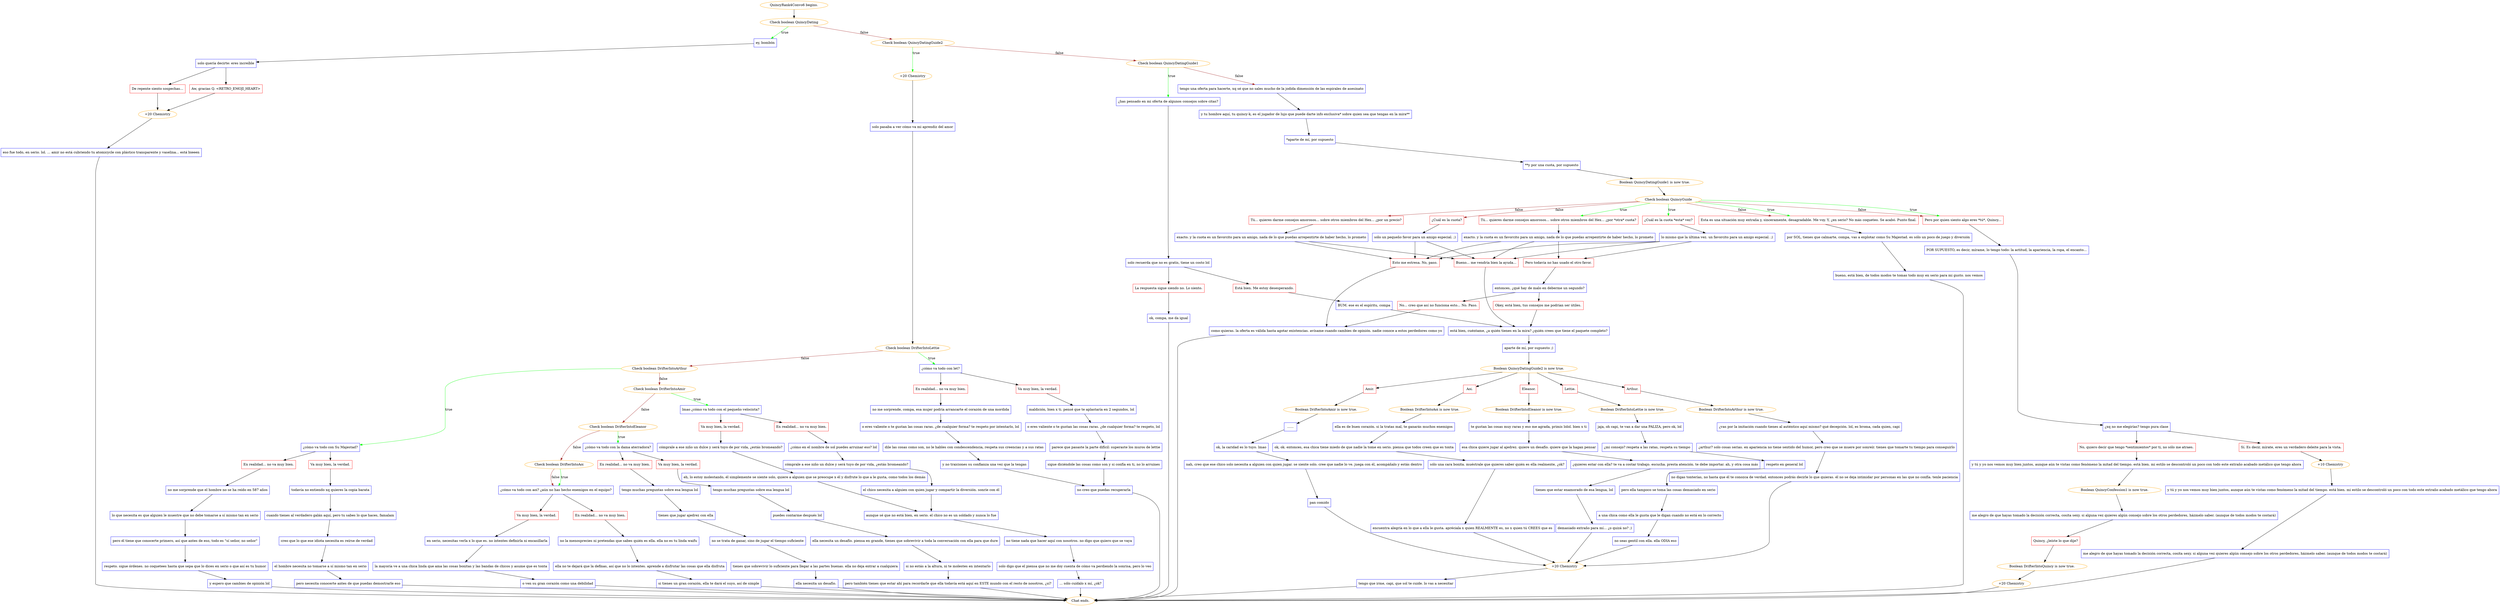 digraph {
	"QuincyRank4Convo6 begins." [color=orange];
		"QuincyRank4Convo6 begins." -> j3584470309;
	j3584470309 [label="Check boolean QuincyDating",color=orange];
		j3584470309 -> j240889375 [label=true,color=green];
		j3584470309 -> j3491569830 [label=false,color=brown];
	j240889375 [label="ey, bombón",shape=box,color=blue];
		j240889375 -> j4240336124;
	j3491569830 [label="Check boolean QuincyDatingGuide2",color=orange];
		j3491569830 -> j2843476151 [label=true,color=green];
		j3491569830 -> j2786259275 [label=false,color=brown];
	j4240336124 [label="solo quería decirte: eres increíble",shape=box,color=blue];
		j4240336124 -> j1145670887;
		j4240336124 -> j1909486162;
	j2843476151 [label="+20 Chemistry",color=orange];
		j2843476151 -> j463427404;
	j2786259275 [label="Check boolean QuincyDatingGuide1",color=orange];
		j2786259275 -> j3463452155 [label=true,color=green];
		j2786259275 -> j2580317695 [label=false,color=brown];
	j1145670887 [label="De repente siento sospechas...",shape=box,color=red];
		j1145670887 -> j2417412302;
	j1909486162 [label="Aw, gracias Q. <RETRO_EMOJI_HEART>",shape=box,color=red];
		j1909486162 -> j2417412302;
	j463427404 [label="solo pasaba a ver cómo va mi aprendiz del amor",shape=box,color=blue];
		j463427404 -> j827990467;
	j3463452155 [label="¿has pensado en mi oferta de algunos consejos sobre citas?",shape=box,color=blue];
		j3463452155 -> j565886118;
	j2580317695 [label="tengo una oferta para hacerte, xq sé que no sales mucho de la jodida dimensión de las espirales de asesinato",shape=box,color=blue];
		j2580317695 -> j1812573418;
	j2417412302 [label="+20 Chemistry",color=orange];
		j2417412302 -> j3217185476;
	j827990467 [label="Check boolean DrifterIntoLettie",color=orange];
		j827990467 -> j2370158223 [label=true,color=green];
		j827990467 -> j3407252241 [label=false,color=brown];
	j565886118 [label="solo recuerda que no es gratis, tiene un costo lol",shape=box,color=blue];
		j565886118 -> j2346973911;
		j565886118 -> j3680600187;
	j1812573418 [label="y tu hombre aquí, tu quincy-k, es el jugador de lujo que puede darte info exclusiva* sobre quien sea que tengas en la mira**",shape=box,color=blue];
		j1812573418 -> j2830290839;
	j3217185476 [label="eso fue todo, en serio. lol. ... amir no está cubriendo tu atomicycle con plástico transparente y vaselina... está bieeen",shape=box,color=blue];
		j3217185476 -> "Chat ends.";
	j2370158223 [label="¿cómo va todo con let?",shape=box,color=blue];
		j2370158223 -> j2882085934;
		j2370158223 -> j3579989291;
	j3407252241 [label="Check boolean DrifterIntoArthur",color=orange];
		j3407252241 -> j4261429952 [label=true,color=green];
		j3407252241 -> j3827004038 [label=false,color=brown];
	j2346973911 [label="La respuesta sigue siendo no. Lo siento.",shape=box,color=red];
		j2346973911 -> j2183826350;
	j3680600187 [label="Está bien. Me estoy desesperando.",shape=box,color=red];
		j3680600187 -> j2461506673;
	j2830290839 [label="*aparte de mí, por supuesto",shape=box,color=blue];
		j2830290839 -> j612712198;
	"Chat ends." [color=orange];
	j2882085934 [label="Va muy bien, la verdad.",shape=box,color=red];
		j2882085934 -> j1478497660;
	j3579989291 [label="En realidad... no va muy bien.",shape=box,color=red];
		j3579989291 -> j2240812148;
	j4261429952 [label="¿cómo va todo con Su Majestad?",shape=box,color=blue];
		j4261429952 -> j2303283999;
		j4261429952 -> j1835479237;
	j3827004038 [label="Check boolean DrifterIntoAmir",color=orange];
		j3827004038 -> j1599221559 [label=true,color=green];
		j3827004038 -> j973123829 [label=false,color=brown];
	j2183826350 [label="ok, compa, me da igual",shape=box,color=blue];
		j2183826350 -> "Chat ends.";
	j2461506673 [label="BUM. ese es el espíritu, compa",shape=box,color=blue];
		j2461506673 -> j69682633;
	j612712198 [label="**y por una cuota, por supuesto",shape=box,color=blue];
		j612712198 -> j134635863;
	j1478497660 [label="maldición, bien x ti. pensé que te aplastaría en 2 segundos, lol",shape=box,color=blue];
		j1478497660 -> j1648050612;
	j2240812148 [label="no me sorprende, compa, esa mujer podría arrancarte el corazón de una mordida",shape=box,color=blue];
		j2240812148 -> j4033035905;
	j2303283999 [label="Va muy bien, la verdad.",shape=box,color=red];
		j2303283999 -> j2946950794;
	j1835479237 [label="En realidad... no va muy bien.",shape=box,color=red];
		j1835479237 -> j1204833748;
	j1599221559 [label="lmao ¿cómo va todo con el pequeño velocista?",shape=box,color=blue];
		j1599221559 -> j2711102084;
		j1599221559 -> j3042067553;
	j973123829 [label="Check boolean DrifterIntoEleanor",color=orange];
		j973123829 -> j1562518206 [label=true,color=green];
		j973123829 -> j522636645 [label=false,color=brown];
	j69682633 [label="está bien, cuéntame, ¿a quién tienes en la mira? ¿quién crees que tiene el paquete completo?",shape=box,color=blue];
		j69682633 -> j1867748282;
	j134635863 [label="Boolean QuincyDatingGuide1 is now true.",color=orange];
		j134635863 -> j1294377651;
	j1648050612 [label="o eres valiente o te gustan las cosas raras. ¿de cualquier forma? te respeto, lol",shape=box,color=blue];
		j1648050612 -> j2042578013;
	j4033035905 [label="o eres valiente o te gustan las cosas raras. ¿de cualquier forma? te respeto por intentarlo, lol",shape=box,color=blue];
		j4033035905 -> j1200995050;
	j2946950794 [label="todavía no entiendo xq quieres la copia barata",shape=box,color=blue];
		j2946950794 -> j2447559437;
	j1204833748 [label="no me sorprende que el hombre no se ha reído en 587 años",shape=box,color=blue];
		j1204833748 -> j2209943681;
	j2711102084 [label="Va muy bien, la verdad.",shape=box,color=red];
		j2711102084 -> j1277295576;
	j3042067553 [label="En realidad... no va muy bien.",shape=box,color=red];
		j3042067553 -> j2825816985;
	j1562518206 [label="¿cómo va todo con la dama aterradora?",shape=box,color=blue];
		j1562518206 -> j963725676;
		j1562518206 -> j1903307881;
	j522636645 [label="Check boolean DrifterIntoAoi",color=orange];
		j522636645 -> j2655262202 [label=true,color=green];
		j522636645 -> j2655262202 [label=false,color=brown];
	j1867748282 [label="aparte de mí, por supuesto ;)",shape=box,color=blue];
		j1867748282 -> j2183745581;
	j1294377651 [label="Check boolean QuincyGuide",color=orange];
		j1294377651 -> j764663063 [label=true,color=green];
		j1294377651 -> j3505008593 [label=true,color=green];
		j1294377651 -> j1547227647 [label=true,color=green];
		j1294377651 -> j4009846889 [label=true,color=green];
		j1294377651 -> j325285138 [label=false,color=brown];
		j1294377651 -> j766177544 [label=false,color=brown];
		j1294377651 -> j1547227647 [label=false,color=brown];
		j1294377651 -> j4009846889 [label=false,color=brown];
	j2042578013 [label="parece que pasaste la parte difícil: superaste los muros de lettie",shape=box,color=blue];
		j2042578013 -> j1428659362;
	j1200995050 [label="dile las cosas como son, no le hables con condescendencia, respeta sus creencias y a sus ratas",shape=box,color=blue];
		j1200995050 -> j3341734890;
	j2447559437 [label="cuando tienes al verdadero galán aquí, pero tu sabes lo que haces, famalam",shape=box,color=blue];
		j2447559437 -> j1874815484;
	j2209943681 [label="lo que necesita es que alguien le muestre que no debe tomarse a sí mismo tan en serio",shape=box,color=blue];
		j2209943681 -> j1506509999;
	j1277295576 [label="cómprale a ese niño un dulce y será tuyo de por vida, ¿estás bromeando?",shape=box,color=blue];
		j1277295576 -> j815020940;
	j2825816985 [label="¿cómo en el nombre de sol puedes arruinar eso? lol",shape=box,color=blue];
		j2825816985 -> j2123467211;
	j963725676 [label="Va muy bien, la verdad.",shape=box,color=red];
		j963725676 -> j702590340;
	j1903307881 [label="En realidad... no va muy bien.",shape=box,color=red];
		j1903307881 -> j1280813669;
	j2655262202 [label="¿cómo va todo con aoi? ¿aún no has hecho enemigos en el equipo?",shape=box,color=blue];
		j2655262202 -> j2482207478;
		j2655262202 -> j2069371652;
	j2183745581 [label="Boolean QuincyDatingGuide2 is now true.",color=orange];
		j2183745581 -> j1617087690;
		j2183745581 -> j293515859;
		j2183745581 -> j1746655362;
		j2183745581 -> j4270389013;
		j2183745581 -> j2237490531;
	j764663063 [label="Tú... quieres darme consejos amorosos... sobre otros miembros del Hex... ¿por *otra* cuota?",shape=box,color=red];
		j764663063 -> j3207805392;
	j3505008593 [label="¿Cuál es la cuota *esta* vez?",shape=box,color=red];
		j3505008593 -> j1908317946;
	j1547227647 [label="Esta es una situación muy extraña y, sinceramente, desagradable. Me voy. Y, ¿en serio? No más coqueteo. Se acabó. Punto final.",shape=box,color=red];
		j1547227647 -> j252489320;
	j4009846889 [label="Pero por quien siento algo eres *tú*, Quincy...",shape=box,color=red];
		j4009846889 -> j3977062291;
	j325285138 [label="¿Cuál es la cuota?",shape=box,color=red];
		j325285138 -> j3054266511;
	j766177544 [label="Tú... quieres darme consejos amorosos... sobre otros miembros del Hex... ¿por un precio?",shape=box,color=red];
		j766177544 -> j725476445;
	j1428659362 [label="sigue diciéndole las cosas como son y si confía en ti, no lo arruines",shape=box,color=blue];
		j1428659362 -> j4259446960;
	j3341734890 [label="y no traiciones su confianza una vez que la tengas",shape=box,color=blue];
		j3341734890 -> j4259446960;
	j1874815484 [label="creo que lo que ese idiota necesita es reírse de verdad",shape=box,color=blue];
		j1874815484 -> j3282863312;
	j1506509999 [label="pero él tiene que conocerte primero, así que antes de eso, todo es \"sí señor, no señor\"",shape=box,color=blue];
		j1506509999 -> j257152383;
	j815020940 [label="eh, lo estoy molestando, él simplemente se siente solo, quiere a alguien que se preocupe x él y disfrute lo que a le gusta, como todos los demás",shape=box,color=blue];
		j815020940 -> j3304487528;
	j2123467211 [label="cómprale a ese niño un dulce y será tuyo de por vida, ¿estás bromeando?",shape=box,color=blue];
		j2123467211 -> j3116173686;
	j702590340 [label="tengo muchas preguntas sobre esa lengua lol",shape=box,color=blue];
		j702590340 -> j2527348974;
	j1280813669 [label="tengo muchas preguntas sobre esa lengua lol",shape=box,color=blue];
		j1280813669 -> j1301518049;
	j2482207478 [label="Va muy bien, la verdad.",shape=box,color=red];
		j2482207478 -> j2487074098;
	j2069371652 [label="En realidad... no va muy bien.",shape=box,color=red];
		j2069371652 -> j285937867;
	j1617087690 [label="Lettie.",shape=box,color=red];
		j1617087690 -> j3521922825;
	j293515859 [label="Arthur.",shape=box,color=red];
		j293515859 -> j145357433;
	j1746655362 [label="Amir.",shape=box,color=red];
		j1746655362 -> j293257838;
	j4270389013 [label="Eleanor.",shape=box,color=red];
		j4270389013 -> j503849633;
	j2237490531 [label="Aoi.",shape=box,color=red];
		j2237490531 -> j1317096445;
	j3207805392 [label="exacto. y la cuota es un favorcito para un amigo, nada de lo que puedas arrepentirte de haber hecho, lo prometo",shape=box,color=blue];
		j3207805392 -> j3203054996;
		j3207805392 -> j704323829;
		j3207805392 -> j98006342;
	j1908317946 [label="lo mismo que la última vez. un favorcito para un amigo especial. ;)",shape=box,color=blue];
		j1908317946 -> j3203054996;
		j1908317946 -> j704323829;
		j1908317946 -> j98006342;
	j252489320 [label="por SOL, tienes que calmarte, compa, vas a explotar como Su Majestad. es sólo un poco de juego y diversión",shape=box,color=blue];
		j252489320 -> j4123851836;
	j3977062291 [label="POR SUPUESTO, es decir, mírame, lo tengo todo: la actitud, la apariencia, la ropa, el encanto...",shape=box,color=blue];
		j3977062291 -> j3723551382;
	j3054266511 [label="sólo un pequeño favor para un amigo especial. ;)",shape=box,color=blue];
		j3054266511 -> j704323829;
		j3054266511 -> j98006342;
	j725476445 [label="exacto. y la cuota es un favorcito para un amigo, nada de lo que puedas arrepentirte de haber hecho, lo prometo",shape=box,color=blue];
		j725476445 -> j704323829;
		j725476445 -> j98006342;
	j4259446960 [label="no creo que puedas recuperarla",shape=box,color=blue];
		j4259446960 -> "Chat ends.";
	j3282863312 [label="el hombre necesita no tomarse a sí mismo tan en serio",shape=box,color=blue];
		j3282863312 -> j1670943087;
	j257152383 [label="respeto. sigue órdenes. no coquetees hasta que sepa que lo dices en serio o que así es tu humor",shape=box,color=blue];
		j257152383 -> j718163137;
	j3304487528 [label="aunque sé que no está bien, en serio. el chico no es un soldado y nunca lo fue",shape=box,color=blue];
		j3304487528 -> j430933152;
	j3116173686 [label="el chico necesita a alguien con quien jugar y compartir la diversión. sonríe con él",shape=box,color=blue];
		j3116173686 -> j3304487528;
	j2527348974 [label="puedes contarme después lol",shape=box,color=blue];
		j2527348974 -> j4062992473;
	j1301518049 [label="tienes que jugar ajedrez con ella",shape=box,color=blue];
		j1301518049 -> j3668591857;
	j2487074098 [label="en serio, necesitas verla x lo que es. no intentes definirla ni encasillarla",shape=box,color=blue];
		j2487074098 -> j4135304477;
	j285937867 [label="no la menosprecies ni pretendas que sabes quién es ella. ella no es tu linda waifu",shape=box,color=blue];
		j285937867 -> j3418774527;
	j3521922825 [label="Boolean DrifterIntoLettie is now true.",color=orange];
		j3521922825 -> j1496734278;
	j145357433 [label="Boolean DrifterIntoArthur is now true.",color=orange];
		j145357433 -> j2438980052;
	j293257838 [label="Boolean DrifterIntoAmir is now true.",color=orange];
		j293257838 -> j234487322;
	j503849633 [label="Boolean DrifterIntoEleanor is now true.",color=orange];
		j503849633 -> j1107947576;
	j1317096445 [label="Boolean DrifterIntoAoi is now true.",color=orange];
		j1317096445 -> j1906632827;
	j3203054996 [label="Pero todavía no has usado el otro favor.",shape=box,color=red];
		j3203054996 -> j1168654575;
	j704323829 [label="Esto me estresa. No, paso.",shape=box,color=red];
		j704323829 -> j3923026374;
	j98006342 [label="Bueno... me vendría bien la ayuda...",shape=box,color=red];
		j98006342 -> j69682633;
	j4123851836 [label="bueno, está bien, de todos modos te tomas todo muy en serio para mi gusto. nos vemos",shape=box,color=blue];
		j4123851836 -> "Chat ends.";
	j3723551382 [label="¿xq no me elegirías? tengo pura clase",shape=box,color=blue];
		j3723551382 -> j3162672211;
		j3723551382 -> j2517925077;
	j1670943087 [label="pero necesita conocerte antes de que puedas demostrarle eso",shape=box,color=blue];
		j1670943087 -> "Chat ends.";
	j718163137 [label="y espero que cambies de opinión lol",shape=box,color=blue];
		j718163137 -> "Chat ends.";
	j430933152 [label="no tiene nada que hacer aquí con nosotros. no digo que quiero que se vaya",shape=box,color=blue];
		j430933152 -> j1617998397;
	j4062992473 [label="ella necesita un desafío. piensa en grande, tienes que sobrevivir a toda la conversación con ella para que dure",shape=box,color=blue];
		j4062992473 -> j2008559686;
	j3668591857 [label="no se trata de ganar, sino de jugar el tiempo suficiente",shape=box,color=blue];
		j3668591857 -> j523449595;
	j4135304477 [label="la mayoría ve a una chica linda que ama las cosas bonitas y las bandas de chicos y asume que es tonta",shape=box,color=blue];
		j4135304477 -> j3054536142;
	j3418774527 [label="ella no te dejará que la definas, así que no lo intentes. aprende a disfrutar las cosas que ella disfruta",shape=box,color=blue];
		j3418774527 -> j1928918652;
	j1496734278 [label="jaja, oh capi, te van a dar una PALIZA, pero ok, lol",shape=box,color=blue];
		j1496734278 -> j3275162777;
	j2438980052 [label="¿vas por la imitación cuando tienes al auténtico aquí mismo? qué decepción. lol, es broma, cada quien, capi",shape=box,color=blue];
		j2438980052 -> j115392186;
	j234487322 [label="......",shape=box,color=blue];
		j234487322 -> j1182609054;
	j1107947576 [label="te gustan las cosas muy raras y eso me agrada, primis lolol. bien x ti",shape=box,color=blue];
		j1107947576 -> j2708702986;
	j1906632827 [label="ella es de buen corazón. si la tratas mal, te ganarás muchos enemigos",shape=box,color=blue];
		j1906632827 -> j3560574773;
	j1168654575 [label="entonces, ¿qué hay de malo en deberme un segundo?",shape=box,color=blue];
		j1168654575 -> j2235440717;
		j1168654575 -> j224349380;
	j3923026374 [label="como quieras. la oferta es válida hasta agotar existencias. avísame cuando cambies de opinión. nadie conoce a estos perdedores como yo",shape=box,color=blue];
		j3923026374 -> "Chat ends.";
	j3162672211 [label="No, quiero decir que tengo *sentimientos* por ti, no sólo me atraes.",shape=box,color=red];
		j3162672211 -> j2825521240;
	j2517925077 [label="Sí. Es decir, mírate, eres un verdadero deleite para la vista.",shape=box,color=red];
		j2517925077 -> j965442646;
	j1617998397 [label="solo digo que el piensa que no me doy cuenta de cómo va perdiendo la sonrisa, pero lo veo",shape=box,color=blue];
		j1617998397 -> j1447755649;
	j2008559686 [label="si no estás a la altura, ni te molestes en intentarlo",shape=box,color=blue];
		j2008559686 -> j2964375981;
	j523449595 [label="tienes que sobrevivir lo suficiente para llegar a las partes buenas. ella no deja entrar a cualquiera",shape=box,color=blue];
		j523449595 -> j1192612007;
	j3054536142 [label="o ven su gran corazón como una debilidad",shape=box,color=blue];
		j3054536142 -> "Chat ends.";
	j1928918652 [label="si tienes un gran corazón, ella te dará el suyo, así de simple",shape=box,color=blue];
		j1928918652 -> "Chat ends.";
	j3275162777 [label="¿mi consejo? respeta a las ratas, respeta su tiempo",shape=box,color=blue];
		j3275162777 -> j1692031762;
	j115392186 [label="¿arthur? solo cosas serias. en apariencia no tiene sentido del humor, pero creo que se muere por sonreír. tienes que tomarte tu tiempo para conseguirlo",shape=box,color=blue];
		j115392186 -> j1912725902;
	j1182609054 [label="ok, la caridad es lo tuyo. lmao",shape=box,color=blue];
		j1182609054 -> j1662325355;
	j2708702986 [label="esa chica quiere jugar al ajedrez. quiere un desafío. quiere que la hagan pensar",shape=box,color=blue];
		j2708702986 -> j2991522410;
	j3560574773 [label="ok, ok. entonces, esa chica tiene miedo de que nadie la tome en serio. piensa que todos creen que es tonta",shape=box,color=blue];
		j3560574773 -> j2285266416;
	j2235440717 [label="No... creo que así no funciona esto... No. Paso.",shape=box,color=red];
		j2235440717 -> j3923026374;
	j224349380 [label="Okey, está bien, tus consejos me podrían ser útiles.",shape=box,color=red];
		j224349380 -> j69682633;
	j2825521240 [label="y tú y yo nos vemos muy bien juntos, aunque aún te vistas como fenómeno la mitad del tiempo. está bien. mi estilo se descontroló un poco con todo este extraño acabado metálico que tengo ahora",shape=box,color=blue];
		j2825521240 -> j1139837844;
	j965442646 [label="+10 Chemistry",color=orange];
		j965442646 -> j1392266847;
	j1447755649 [label="... sólo cuídalo x mí, ¿ok?",shape=box,color=blue];
		j1447755649 -> "Chat ends.";
	j2964375981 [label="pero también tienes que estar ahí para recordarle que ella todavía está aquí en ESTE mundo con el resto de nosotros, ¿sí?",shape=box,color=blue];
		j2964375981 -> "Chat ends.";
	j1192612007 [label="ella necesita un desafío.",shape=box,color=blue];
		j1192612007 -> "Chat ends.";
	j1692031762 [label="respeto en general lol",shape=box,color=blue];
		j1692031762 -> j1314141988;
	j1912725902 [label="no digas tonterías, no hasta que él te conozca de verdad. entonces podrás decirle lo que quieras. él no se deja intimidar por personas en las que no confía. tenle paciencia",shape=box,color=blue];
		j1912725902 -> j1286357295;
	j1662325355 [label="nah, creo que ese chico solo necesita a alguien con quien jugar. se siente solo. cree que nadie lo ve. juega con él, acompáñalo y estás dentro",shape=box,color=blue];
		j1662325355 -> j2766570068;
	j2991522410 [label="¿quieres estar con ella? te va a costar trabajo. escucha. presta atención. te debe importar. ah, y otra cosa más",shape=box,color=blue];
		j2991522410 -> j4050962523;
	j2285266416 [label="sólo una cara bonita. muéstrale que quieres saber quién es ella realmente, ¿ok?",shape=box,color=blue];
		j2285266416 -> j1780871299;
	j1139837844 [label="Boolean QuincyConfession1 is now true.",color=orange];
		j1139837844 -> j1460133189;
	j1392266847 [label="y tú y yo nos vemos muy bien juntos, aunque aún te vistas como fenómeno la mitad del tiempo. está bien. mi estilo se descontroló un poco con todo este extraño acabado metálico que tengo ahora",shape=box,color=blue];
		j1392266847 -> j677344078;
	j1314141988 [label="pero ella tampoco se toma las cosas demasiado en serio",shape=box,color=blue];
		j1314141988 -> j2219183497;
	j1286357295 [label="+20 Chemistry",color=orange];
		j1286357295 -> j1839667808;
	j2766570068 [label="pan comido",shape=box,color=blue];
		j2766570068 -> j1286357295;
	j4050962523 [label="tienes que estar enamorado de esa lengua, lol",shape=box,color=blue];
		j4050962523 -> j151054270;
	j1780871299 [label="encuentra alegría en lo que a ella le gusta. apréciala x quien REALMENTE es, no x quien tú CREES que es",shape=box,color=blue];
		j1780871299 -> j1286357295;
	j1460133189 [label="me alegro de que hayas tomado la decisión correcta, cosita sexy. si alguna vez quieres algún consejo sobre los otros perdedores, házmelo saber. (aunque de todos modos te costará)",shape=box,color=blue];
		j1460133189 -> j3139052258;
	j677344078 [label="me alegro de que hayas tomado la decisión correcta, cosita sexy. si alguna vez quieres algún consejo sobre los otros perdedores, házmelo saber. (aunque de todos modos te costará)",shape=box,color=blue];
		j677344078 -> "Chat ends.";
	j2219183497 [label="a una chica como ella le gusta que le digan cuando no está en lo correcto",shape=box,color=blue];
		j2219183497 -> j3857042354;
	j1839667808 [label="tengo que irme, capi, que sol te cuide. lo vas a necesitar",shape=box,color=blue];
		j1839667808 -> "Chat ends.";
	j151054270 [label="demasiado extraño para mí... ¿o quizá no? ;)",shape=box,color=blue];
		j151054270 -> j1286357295;
	j3139052258 [label="Quincy, ¿leíste lo que dije?",shape=box,color=red];
		j3139052258 -> j3495181317;
	j3857042354 [label="no seas gentil con ella. ella ODIA eso",shape=box,color=blue];
		j3857042354 -> j1286357295;
	j3495181317 [label="Boolean DrifterIntoQuincy is now true.",color=orange];
		j3495181317 -> j2895199346;
	j2895199346 [label="+20 Chemistry",color=orange];
		j2895199346 -> "Chat ends.";
}